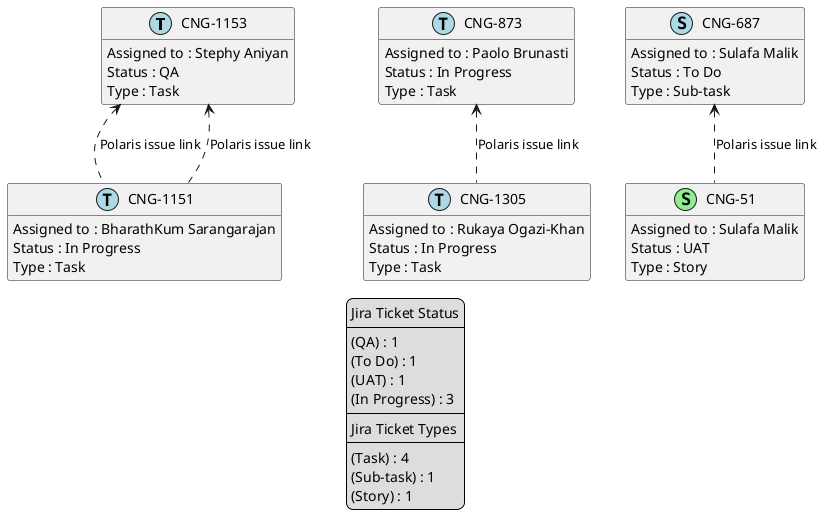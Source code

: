 @startuml
'https://plantuml.com/class-diagram

' GENERATE CLASS DIAGRAM ===========
' Generated at    : Mon Apr 15 14:04:21 CEST 2024

hide empty members

legend
Jira Ticket Status
----
(QA) : 1
(To Do) : 1
(UAT) : 1
(In Progress) : 3
----
Jira Ticket Types
----
(Task) : 4
(Sub-task) : 1
(Story) : 1
end legend


' Tickets =======
class "CNG-1153" << (T,lightblue) >> {
  Assigned to : Stephy Aniyan
  Status : QA
  Type : Task
}

class "CNG-1151" << (T,lightblue) >> {
  Assigned to : BharathKum Sarangarajan
  Status : In Progress
  Type : Task
}

class "CNG-1305" << (T,lightblue) >> {
  Assigned to : Rukaya Ogazi-Khan
  Status : In Progress
  Type : Task
}

class "CNG-873" << (T,lightblue) >> {
  Assigned to : Paolo Brunasti
  Status : In Progress
  Type : Task
}

class "CNG-687" << (S,lightblue) >> {
  Assigned to : Sulafa Malik
  Status : To Do
  Type : Sub-task
}

class "CNG-51" << (S,lightgreen) >> {
  Assigned to : Sulafa Malik
  Status : UAT
  Type : Story
}



' Links =======
"CNG-873" <.. "CNG-1305" : Polaris issue link
"CNG-687" <.. "CNG-51" : Polaris issue link
"CNG-1153" <.. "CNG-1151" : Polaris issue link
"CNG-1153" <.. "CNG-1151" : Polaris issue link


@enduml
